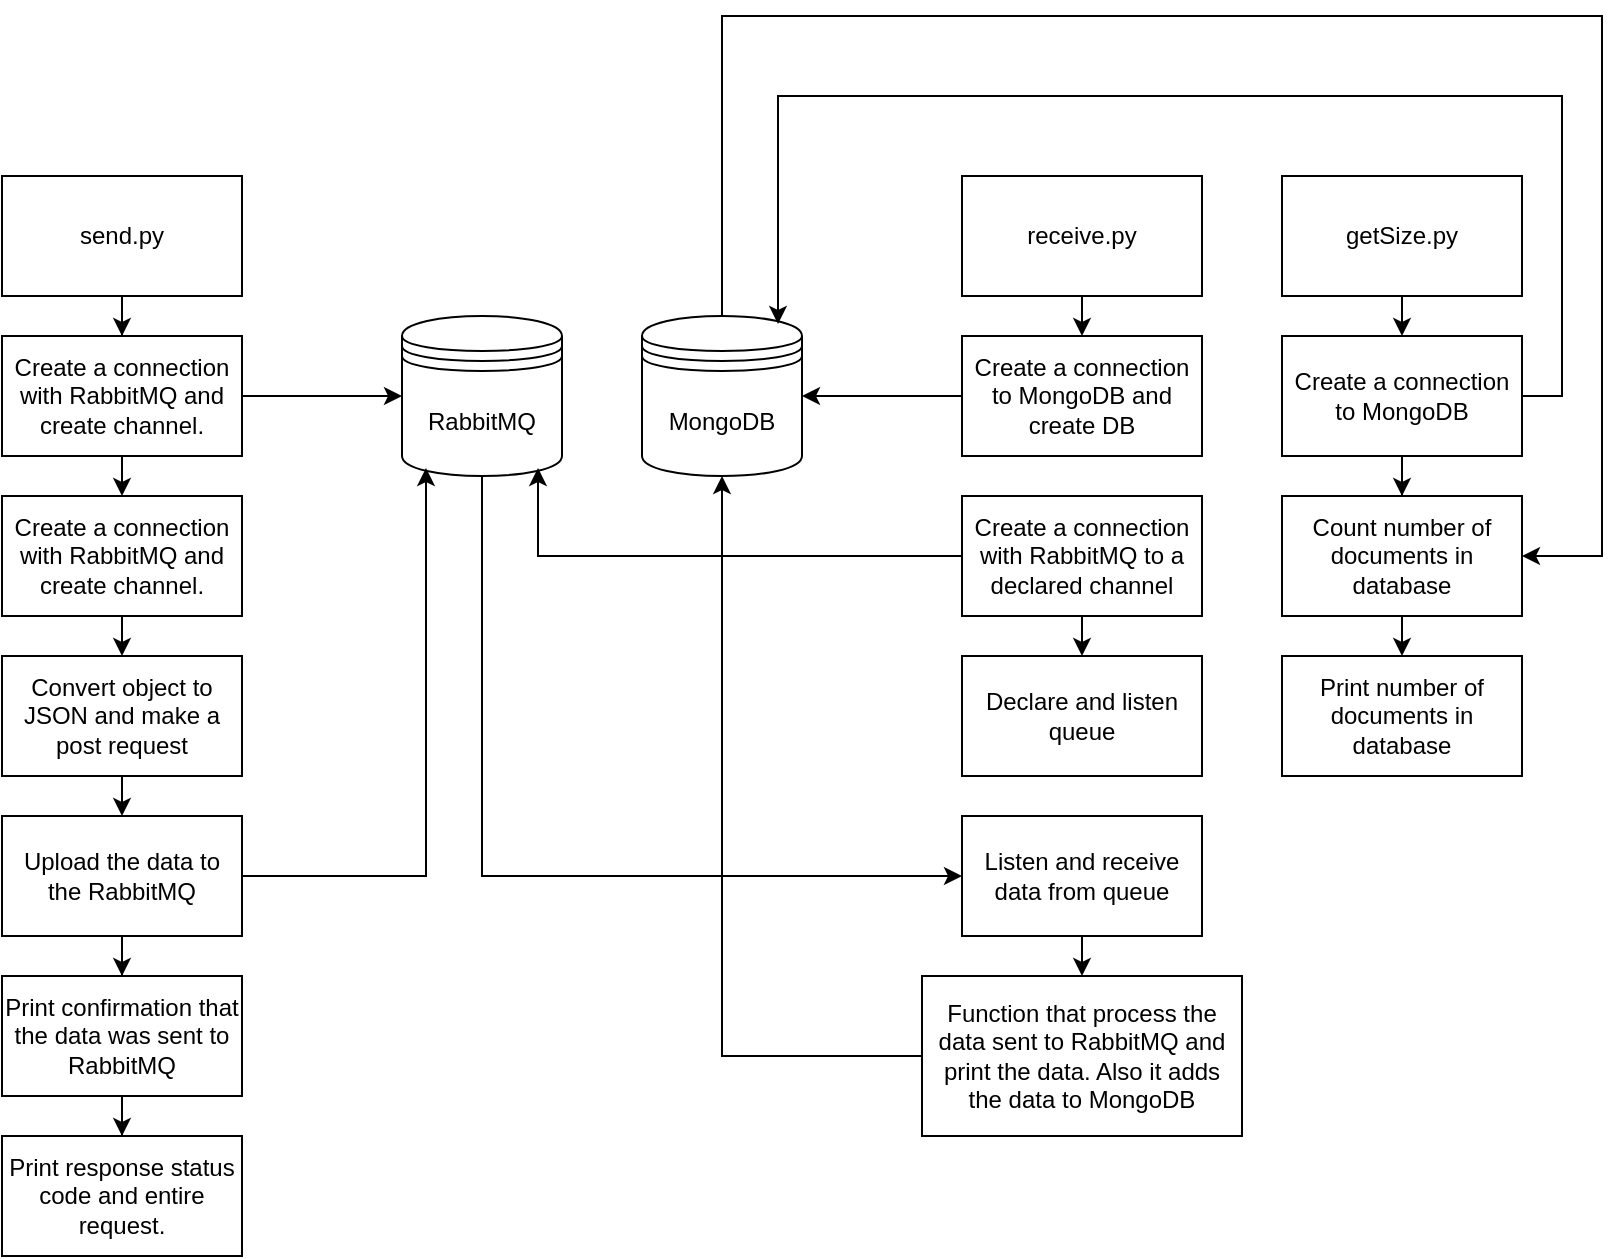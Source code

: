 <mxfile version="19.0.3" type="device"><diagram id="3itc1gyx_C8mIJmt9fKP" name="Page-1"><mxGraphModel dx="1351" dy="843" grid="1" gridSize="10" guides="1" tooltips="1" connect="1" arrows="1" fold="1" page="1" pageScale="1" pageWidth="1100" pageHeight="850" math="0" shadow="0"><root><mxCell id="0"/><mxCell id="1" parent="0"/><mxCell id="3fMt4tQcc1IgkVvXeD62-36" style="edgeStyle=orthogonalEdgeStyle;rounded=0;orthogonalLoop=1;jettySize=auto;html=1;exitX=0.5;exitY=1;exitDx=0;exitDy=0;entryX=0;entryY=0.5;entryDx=0;entryDy=0;" edge="1" parent="1" source="3fMt4tQcc1IgkVvXeD62-2" target="3fMt4tQcc1IgkVvXeD62-35"><mxGeometry relative="1" as="geometry"/></mxCell><mxCell id="3fMt4tQcc1IgkVvXeD62-2" value="RabbitMQ" style="shape=datastore;whiteSpace=wrap;html=1;" vertex="1" parent="1"><mxGeometry x="320" y="190" width="80" height="80" as="geometry"/></mxCell><mxCell id="3fMt4tQcc1IgkVvXeD62-48" style="edgeStyle=orthogonalEdgeStyle;rounded=0;orthogonalLoop=1;jettySize=auto;html=1;exitX=0.5;exitY=0;exitDx=0;exitDy=0;entryX=1;entryY=0.5;entryDx=0;entryDy=0;" edge="1" parent="1" source="3fMt4tQcc1IgkVvXeD62-4" target="3fMt4tQcc1IgkVvXeD62-46"><mxGeometry relative="1" as="geometry"><Array as="points"><mxPoint x="480" y="40"/><mxPoint x="920" y="40"/><mxPoint x="920" y="310"/></Array></mxGeometry></mxCell><mxCell id="3fMt4tQcc1IgkVvXeD62-4" value="MongoDB" style="shape=datastore;whiteSpace=wrap;html=1;" vertex="1" parent="1"><mxGeometry x="440" y="190" width="80" height="80" as="geometry"/></mxCell><mxCell id="3fMt4tQcc1IgkVvXeD62-8" style="edgeStyle=orthogonalEdgeStyle;rounded=0;orthogonalLoop=1;jettySize=auto;html=1;exitX=0.5;exitY=1;exitDx=0;exitDy=0;" edge="1" parent="1" source="3fMt4tQcc1IgkVvXeD62-6" target="3fMt4tQcc1IgkVvXeD62-7"><mxGeometry relative="1" as="geometry"/></mxCell><mxCell id="3fMt4tQcc1IgkVvXeD62-6" value="send.py" style="rounded=0;whiteSpace=wrap;html=1;" vertex="1" parent="1"><mxGeometry x="120" y="120" width="120" height="60" as="geometry"/></mxCell><mxCell id="3fMt4tQcc1IgkVvXeD62-10" style="edgeStyle=orthogonalEdgeStyle;rounded=0;orthogonalLoop=1;jettySize=auto;html=1;exitX=0.5;exitY=1;exitDx=0;exitDy=0;entryX=0.5;entryY=0;entryDx=0;entryDy=0;" edge="1" parent="1" source="3fMt4tQcc1IgkVvXeD62-7" target="3fMt4tQcc1IgkVvXeD62-9"><mxGeometry relative="1" as="geometry"/></mxCell><mxCell id="3fMt4tQcc1IgkVvXeD62-12" style="edgeStyle=orthogonalEdgeStyle;rounded=0;orthogonalLoop=1;jettySize=auto;html=1;exitX=1;exitY=0.5;exitDx=0;exitDy=0;entryX=0;entryY=0.5;entryDx=0;entryDy=0;" edge="1" parent="1" source="3fMt4tQcc1IgkVvXeD62-7" target="3fMt4tQcc1IgkVvXeD62-2"><mxGeometry relative="1" as="geometry"/></mxCell><mxCell id="3fMt4tQcc1IgkVvXeD62-7" value="Create a connection with RabbitMQ and create channel." style="rounded=0;whiteSpace=wrap;html=1;" vertex="1" parent="1"><mxGeometry x="120" y="200" width="120" height="60" as="geometry"/></mxCell><mxCell id="3fMt4tQcc1IgkVvXeD62-13" style="edgeStyle=orthogonalEdgeStyle;rounded=0;orthogonalLoop=1;jettySize=auto;html=1;exitX=0.5;exitY=1;exitDx=0;exitDy=0;entryX=0.5;entryY=0;entryDx=0;entryDy=0;" edge="1" parent="1" source="3fMt4tQcc1IgkVvXeD62-9" target="3fMt4tQcc1IgkVvXeD62-11"><mxGeometry relative="1" as="geometry"/></mxCell><mxCell id="3fMt4tQcc1IgkVvXeD62-9" value="Create a connection with RabbitMQ and create channel." style="rounded=0;whiteSpace=wrap;html=1;" vertex="1" parent="1"><mxGeometry x="120" y="280" width="120" height="60" as="geometry"/></mxCell><mxCell id="3fMt4tQcc1IgkVvXeD62-15" style="edgeStyle=orthogonalEdgeStyle;rounded=0;orthogonalLoop=1;jettySize=auto;html=1;exitX=0.5;exitY=1;exitDx=0;exitDy=0;entryX=0.5;entryY=0;entryDx=0;entryDy=0;" edge="1" parent="1" source="3fMt4tQcc1IgkVvXeD62-11" target="3fMt4tQcc1IgkVvXeD62-14"><mxGeometry relative="1" as="geometry"/></mxCell><mxCell id="3fMt4tQcc1IgkVvXeD62-11" value="Convert object to JSON and make a post request" style="rounded=0;whiteSpace=wrap;html=1;" vertex="1" parent="1"><mxGeometry x="120" y="360" width="120" height="60" as="geometry"/></mxCell><mxCell id="3fMt4tQcc1IgkVvXeD62-18" style="edgeStyle=orthogonalEdgeStyle;rounded=0;orthogonalLoop=1;jettySize=auto;html=1;exitX=0.5;exitY=1;exitDx=0;exitDy=0;" edge="1" parent="1" source="3fMt4tQcc1IgkVvXeD62-14" target="3fMt4tQcc1IgkVvXeD62-17"><mxGeometry relative="1" as="geometry"/></mxCell><mxCell id="3fMt4tQcc1IgkVvXeD62-33" style="edgeStyle=orthogonalEdgeStyle;rounded=0;orthogonalLoop=1;jettySize=auto;html=1;exitX=1;exitY=0.5;exitDx=0;exitDy=0;entryX=0.15;entryY=0.95;entryDx=0;entryDy=0;entryPerimeter=0;" edge="1" parent="1" source="3fMt4tQcc1IgkVvXeD62-14" target="3fMt4tQcc1IgkVvXeD62-2"><mxGeometry relative="1" as="geometry"/></mxCell><mxCell id="3fMt4tQcc1IgkVvXeD62-14" value="Upload the data to the RabbitMQ" style="rounded=0;whiteSpace=wrap;html=1;" vertex="1" parent="1"><mxGeometry x="120" y="440" width="120" height="60" as="geometry"/></mxCell><mxCell id="3fMt4tQcc1IgkVvXeD62-20" style="edgeStyle=orthogonalEdgeStyle;rounded=0;orthogonalLoop=1;jettySize=auto;html=1;exitX=0.5;exitY=1;exitDx=0;exitDy=0;" edge="1" parent="1" source="3fMt4tQcc1IgkVvXeD62-17" target="3fMt4tQcc1IgkVvXeD62-19"><mxGeometry relative="1" as="geometry"/></mxCell><mxCell id="3fMt4tQcc1IgkVvXeD62-17" value="Print confirmation that the data was sent to RabbitMQ" style="rounded=0;whiteSpace=wrap;html=1;" vertex="1" parent="1"><mxGeometry x="120" y="520" width="120" height="60" as="geometry"/></mxCell><mxCell id="3fMt4tQcc1IgkVvXeD62-19" value="Print response status code and entire request." style="rounded=0;whiteSpace=wrap;html=1;" vertex="1" parent="1"><mxGeometry x="120" y="600" width="120" height="60" as="geometry"/></mxCell><mxCell id="3fMt4tQcc1IgkVvXeD62-23" style="edgeStyle=orthogonalEdgeStyle;rounded=0;orthogonalLoop=1;jettySize=auto;html=1;exitX=0.5;exitY=1;exitDx=0;exitDy=0;entryX=0.5;entryY=0;entryDx=0;entryDy=0;" edge="1" parent="1" source="3fMt4tQcc1IgkVvXeD62-21" target="3fMt4tQcc1IgkVvXeD62-22"><mxGeometry relative="1" as="geometry"/></mxCell><mxCell id="3fMt4tQcc1IgkVvXeD62-21" value="receive.py" style="rounded=0;whiteSpace=wrap;html=1;" vertex="1" parent="1"><mxGeometry x="600" y="120" width="120" height="60" as="geometry"/></mxCell><mxCell id="3fMt4tQcc1IgkVvXeD62-24" style="edgeStyle=orthogonalEdgeStyle;rounded=0;orthogonalLoop=1;jettySize=auto;html=1;exitX=0;exitY=0.5;exitDx=0;exitDy=0;entryX=1;entryY=0.5;entryDx=0;entryDy=0;" edge="1" parent="1" source="3fMt4tQcc1IgkVvXeD62-22" target="3fMt4tQcc1IgkVvXeD62-4"><mxGeometry relative="1" as="geometry"/></mxCell><mxCell id="3fMt4tQcc1IgkVvXeD62-22" value="Create a connection to MongoDB and create DB" style="rounded=0;whiteSpace=wrap;html=1;" vertex="1" parent="1"><mxGeometry x="600" y="200" width="120" height="60" as="geometry"/></mxCell><mxCell id="3fMt4tQcc1IgkVvXeD62-26" style="edgeStyle=orthogonalEdgeStyle;rounded=0;orthogonalLoop=1;jettySize=auto;html=1;exitX=0;exitY=0.5;exitDx=0;exitDy=0;entryX=0.85;entryY=0.95;entryDx=0;entryDy=0;entryPerimeter=0;" edge="1" parent="1" source="3fMt4tQcc1IgkVvXeD62-25" target="3fMt4tQcc1IgkVvXeD62-2"><mxGeometry relative="1" as="geometry"/></mxCell><mxCell id="3fMt4tQcc1IgkVvXeD62-28" style="edgeStyle=orthogonalEdgeStyle;rounded=0;orthogonalLoop=1;jettySize=auto;html=1;exitX=0.5;exitY=1;exitDx=0;exitDy=0;entryX=0.5;entryY=0;entryDx=0;entryDy=0;" edge="1" parent="1" source="3fMt4tQcc1IgkVvXeD62-25" target="3fMt4tQcc1IgkVvXeD62-27"><mxGeometry relative="1" as="geometry"/></mxCell><mxCell id="3fMt4tQcc1IgkVvXeD62-25" value="Create a connection with RabbitMQ to a declared channel" style="rounded=0;whiteSpace=wrap;html=1;" vertex="1" parent="1"><mxGeometry x="600" y="280" width="120" height="60" as="geometry"/></mxCell><mxCell id="3fMt4tQcc1IgkVvXeD62-27" value="Declare and listen queue" style="rounded=0;whiteSpace=wrap;html=1;" vertex="1" parent="1"><mxGeometry x="600" y="360" width="120" height="60" as="geometry"/></mxCell><mxCell id="3fMt4tQcc1IgkVvXeD62-39" style="edgeStyle=orthogonalEdgeStyle;rounded=0;orthogonalLoop=1;jettySize=auto;html=1;exitX=0.5;exitY=1;exitDx=0;exitDy=0;entryX=0.5;entryY=0;entryDx=0;entryDy=0;" edge="1" parent="1" source="3fMt4tQcc1IgkVvXeD62-29"><mxGeometry relative="1" as="geometry"><mxPoint x="660" y="600" as="targetPoint"/></mxGeometry></mxCell><mxCell id="3fMt4tQcc1IgkVvXeD62-40" style="edgeStyle=orthogonalEdgeStyle;rounded=0;orthogonalLoop=1;jettySize=auto;html=1;exitX=0;exitY=0.5;exitDx=0;exitDy=0;entryX=0.5;entryY=1;entryDx=0;entryDy=0;" edge="1" parent="1" source="3fMt4tQcc1IgkVvXeD62-29" target="3fMt4tQcc1IgkVvXeD62-4"><mxGeometry relative="1" as="geometry"/></mxCell><mxCell id="3fMt4tQcc1IgkVvXeD62-29" value="Function that process the data sent to RabbitMQ and print the data. Also it adds the data to MongoDB" style="rounded=0;whiteSpace=wrap;html=1;" vertex="1" parent="1"><mxGeometry x="580" y="520" width="160" height="80" as="geometry"/></mxCell><mxCell id="3fMt4tQcc1IgkVvXeD62-37" style="edgeStyle=orthogonalEdgeStyle;rounded=0;orthogonalLoop=1;jettySize=auto;html=1;exitX=0.5;exitY=1;exitDx=0;exitDy=0;entryX=0.5;entryY=0;entryDx=0;entryDy=0;" edge="1" parent="1" source="3fMt4tQcc1IgkVvXeD62-35" target="3fMt4tQcc1IgkVvXeD62-29"><mxGeometry relative="1" as="geometry"/></mxCell><mxCell id="3fMt4tQcc1IgkVvXeD62-35" value="Listen and receive data from queue" style="rounded=0;whiteSpace=wrap;html=1;" vertex="1" parent="1"><mxGeometry x="600" y="440" width="120" height="60" as="geometry"/></mxCell><mxCell id="3fMt4tQcc1IgkVvXeD62-41" style="edgeStyle=orthogonalEdgeStyle;rounded=0;orthogonalLoop=1;jettySize=auto;html=1;exitX=0.5;exitY=1;exitDx=0;exitDy=0;entryX=0.5;entryY=0;entryDx=0;entryDy=0;" edge="1" parent="1" source="3fMt4tQcc1IgkVvXeD62-42" target="3fMt4tQcc1IgkVvXeD62-43"><mxGeometry relative="1" as="geometry"/></mxCell><mxCell id="3fMt4tQcc1IgkVvXeD62-42" value="getSize.py" style="rounded=0;whiteSpace=wrap;html=1;" vertex="1" parent="1"><mxGeometry x="760" y="120" width="120" height="60" as="geometry"/></mxCell><mxCell id="3fMt4tQcc1IgkVvXeD62-45" style="edgeStyle=orthogonalEdgeStyle;rounded=0;orthogonalLoop=1;jettySize=auto;html=1;exitX=1;exitY=0.5;exitDx=0;exitDy=0;entryX=0.85;entryY=0.05;entryDx=0;entryDy=0;entryPerimeter=0;" edge="1" parent="1" source="3fMt4tQcc1IgkVvXeD62-43" target="3fMt4tQcc1IgkVvXeD62-4"><mxGeometry relative="1" as="geometry"><Array as="points"><mxPoint x="900" y="230"/><mxPoint x="900" y="80"/><mxPoint x="508" y="80"/></Array></mxGeometry></mxCell><mxCell id="3fMt4tQcc1IgkVvXeD62-47" style="edgeStyle=orthogonalEdgeStyle;rounded=0;orthogonalLoop=1;jettySize=auto;html=1;exitX=0.5;exitY=1;exitDx=0;exitDy=0;" edge="1" parent="1" source="3fMt4tQcc1IgkVvXeD62-43" target="3fMt4tQcc1IgkVvXeD62-46"><mxGeometry relative="1" as="geometry"/></mxCell><mxCell id="3fMt4tQcc1IgkVvXeD62-43" value="Create a connection to MongoDB" style="rounded=0;whiteSpace=wrap;html=1;" vertex="1" parent="1"><mxGeometry x="760" y="200" width="120" height="60" as="geometry"/></mxCell><mxCell id="3fMt4tQcc1IgkVvXeD62-50" style="edgeStyle=orthogonalEdgeStyle;rounded=0;orthogonalLoop=1;jettySize=auto;html=1;exitX=0.5;exitY=1;exitDx=0;exitDy=0;entryX=0.5;entryY=0;entryDx=0;entryDy=0;" edge="1" parent="1" source="3fMt4tQcc1IgkVvXeD62-46" target="3fMt4tQcc1IgkVvXeD62-49"><mxGeometry relative="1" as="geometry"/></mxCell><mxCell id="3fMt4tQcc1IgkVvXeD62-46" value="Count number of documents in database" style="rounded=0;whiteSpace=wrap;html=1;" vertex="1" parent="1"><mxGeometry x="760" y="280" width="120" height="60" as="geometry"/></mxCell><mxCell id="3fMt4tQcc1IgkVvXeD62-49" value="Print number of documents in database" style="rounded=0;whiteSpace=wrap;html=1;" vertex="1" parent="1"><mxGeometry x="760" y="360" width="120" height="60" as="geometry"/></mxCell></root></mxGraphModel></diagram></mxfile>